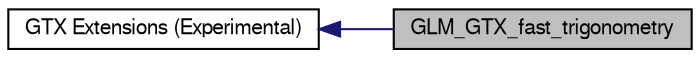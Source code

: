 digraph structs
{
  bgcolor="transparent";
  edge [fontname="FreeSans",fontsize=8,labelfontname="FreeSans",labelfontsize=8];
  node [fontname="FreeSans",fontsize=10,shape=record];
  rankdir=LR;
  Node1 [label="GTX Extensions (Experimental)",height=0.2,width=0.4,color="black",URL="$group__gtx.html",tooltip="Functions and types that the GLSL specification doesn&#39;t define, but useful to..."];
  Node0 [label="GLM_GTX_fast_trigonometry",height=0.2,width=0.4,color="black", fillcolor="grey75", style="filled" fontcolor="black"];
  Node1->Node0 [shape=plaintext, color="midnightblue", dir="back", style="solid"];
}
